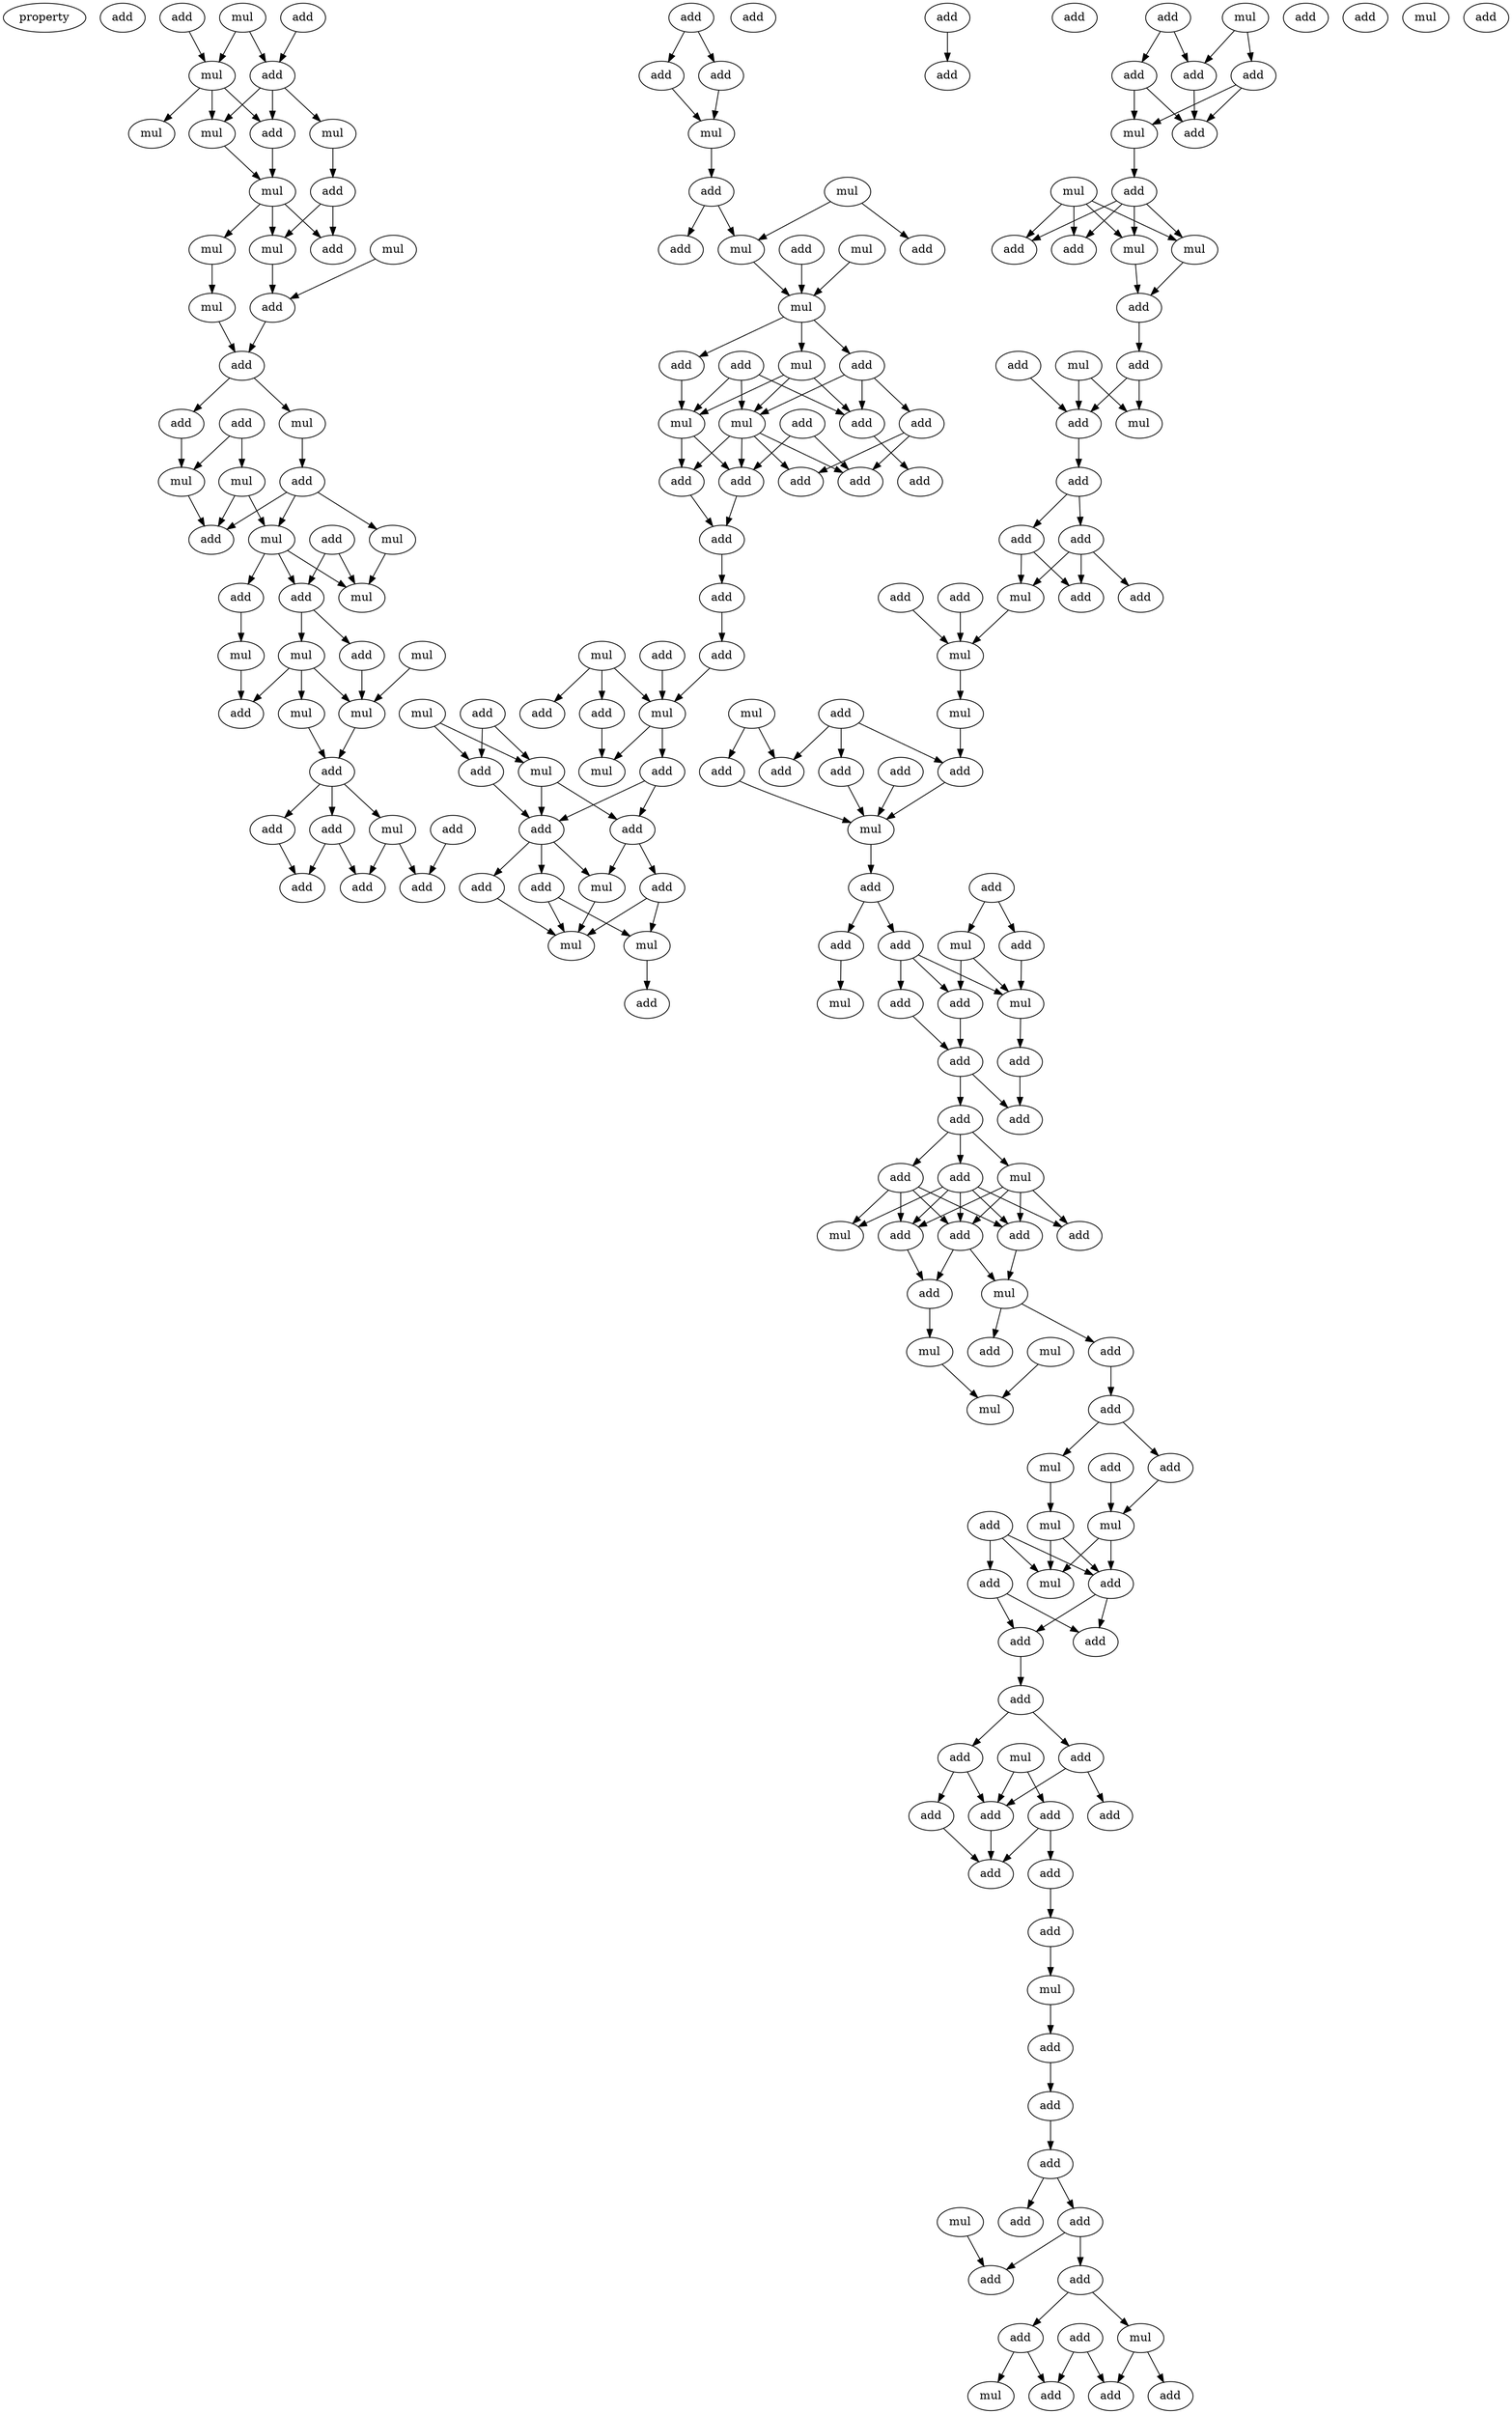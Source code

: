digraph {
    node [fontcolor=black]
    property [mul=2,lf=1.1]
    0 [ label = add ];
    1 [ label = mul ];
    2 [ label = add ];
    3 [ label = add ];
    4 [ label = mul ];
    5 [ label = add ];
    6 [ label = mul ];
    7 [ label = mul ];
    8 [ label = mul ];
    9 [ label = add ];
    10 [ label = mul ];
    11 [ label = add ];
    12 [ label = mul ];
    13 [ label = add ];
    14 [ label = mul ];
    15 [ label = mul ];
    16 [ label = mul ];
    17 [ label = add ];
    18 [ label = add ];
    19 [ label = add ];
    20 [ label = mul ];
    21 [ label = add ];
    22 [ label = add ];
    23 [ label = mul ];
    24 [ label = mul ];
    25 [ label = add ];
    26 [ label = mul ];
    27 [ label = mul ];
    28 [ label = add ];
    29 [ label = mul ];
    30 [ label = add ];
    31 [ label = add ];
    32 [ label = add ];
    33 [ label = mul ];
    34 [ label = mul ];
    35 [ label = mul ];
    36 [ label = add ];
    37 [ label = mul ];
    38 [ label = mul ];
    39 [ label = add ];
    40 [ label = add ];
    41 [ label = add ];
    42 [ label = add ];
    43 [ label = mul ];
    44 [ label = add ];
    45 [ label = add ];
    46 [ label = add ];
    47 [ label = add ];
    48 [ label = add ];
    49 [ label = add ];
    50 [ label = mul ];
    51 [ label = add ];
    52 [ label = mul ];
    53 [ label = add ];
    54 [ label = add ];
    55 [ label = mul ];
    56 [ label = add ];
    57 [ label = mul ];
    58 [ label = mul ];
    59 [ label = mul ];
    60 [ label = add ];
    61 [ label = add ];
    62 [ label = add ];
    63 [ label = add ];
    64 [ label = mul ];
    65 [ label = mul ];
    66 [ label = add ];
    67 [ label = add ];
    68 [ label = add ];
    69 [ label = add ];
    70 [ label = add ];
    71 [ label = add ];
    72 [ label = add ];
    73 [ label = add ];
    74 [ label = add ];
    75 [ label = add ];
    76 [ label = add ];
    77 [ label = add ];
    78 [ label = mul ];
    79 [ label = mul ];
    80 [ label = add ];
    81 [ label = add ];
    82 [ label = mul ];
    83 [ label = add ];
    84 [ label = mul ];
    85 [ label = mul ];
    86 [ label = add ];
    87 [ label = add ];
    88 [ label = add ];
    89 [ label = add ];
    90 [ label = add ];
    91 [ label = add ];
    92 [ label = add ];
    93 [ label = mul ];
    94 [ label = mul ];
    95 [ label = mul ];
    96 [ label = add ];
    97 [ label = add ];
    98 [ label = add ];
    99 [ label = add ];
    100 [ label = add ];
    101 [ label = mul ];
    102 [ label = add ];
    103 [ label = add ];
    104 [ label = add ];
    105 [ label = add ];
    106 [ label = add ];
    107 [ label = mul ];
    108 [ label = mul ];
    109 [ label = add ];
    110 [ label = mul ];
    111 [ label = add ];
    112 [ label = add ];
    113 [ label = mul ];
    114 [ label = add ];
    115 [ label = add ];
    116 [ label = add ];
    117 [ label = mul ];
    118 [ label = add ];
    119 [ label = mul ];
    120 [ label = add ];
    121 [ label = add ];
    122 [ label = add ];
    123 [ label = add ];
    124 [ label = add ];
    125 [ label = mul ];
    126 [ label = add ];
    127 [ label = add ];
    128 [ label = mul ];
    129 [ label = mul ];
    130 [ label = add ];
    131 [ label = mul ];
    132 [ label = add ];
    133 [ label = add ];
    134 [ label = add ];
    135 [ label = add ];
    136 [ label = add ];
    137 [ label = mul ];
    138 [ label = add ];
    139 [ label = add ];
    140 [ label = add ];
    141 [ label = add ];
    142 [ label = add ];
    143 [ label = add ];
    144 [ label = mul ];
    145 [ label = add ];
    146 [ label = mul ];
    147 [ label = mul ];
    148 [ label = add ];
    149 [ label = add ];
    150 [ label = add ];
    151 [ label = add ];
    152 [ label = add ];
    153 [ label = add ];
    154 [ label = add ];
    155 [ label = mul ];
    156 [ label = add ];
    157 [ label = add ];
    158 [ label = add ];
    159 [ label = add ];
    160 [ label = mul ];
    161 [ label = mul ];
    162 [ label = add ];
    163 [ label = mul ];
    164 [ label = add ];
    165 [ label = add ];
    166 [ label = mul ];
    167 [ label = mul ];
    168 [ label = add ];
    169 [ label = mul ];
    170 [ label = add ];
    171 [ label = add ];
    172 [ label = mul ];
    173 [ label = mul ];
    174 [ label = add ];
    175 [ label = add ];
    176 [ label = mul ];
    177 [ label = add ];
    178 [ label = mul ];
    179 [ label = add ];
    180 [ label = add ];
    181 [ label = add ];
    182 [ label = add ];
    183 [ label = mul ];
    184 [ label = add ];
    185 [ label = add ];
    186 [ label = add ];
    187 [ label = add ];
    188 [ label = add ];
    189 [ label = add ];
    190 [ label = add ];
    191 [ label = add ];
    192 [ label = mul ];
    193 [ label = add ];
    194 [ label = add ];
    195 [ label = add ];
    196 [ label = add ];
    197 [ label = add ];
    198 [ label = mul ];
    199 [ label = add ];
    200 [ label = add ];
    201 [ label = add ];
    202 [ label = add ];
    203 [ label = mul ];
    204 [ label = add ];
    205 [ label = add ];
    206 [ label = mul ];
    207 [ label = add ];
    208 [ label = add ];
    1 -> 4 [ name = 0 ];
    1 -> 5 [ name = 1 ];
    2 -> 4 [ name = 2 ];
    3 -> 5 [ name = 3 ];
    4 -> 6 [ name = 4 ];
    4 -> 7 [ name = 5 ];
    4 -> 9 [ name = 6 ];
    5 -> 7 [ name = 7 ];
    5 -> 8 [ name = 8 ];
    5 -> 9 [ name = 9 ];
    7 -> 10 [ name = 10 ];
    8 -> 11 [ name = 11 ];
    9 -> 10 [ name = 12 ];
    10 -> 12 [ name = 13 ];
    10 -> 13 [ name = 14 ];
    10 -> 14 [ name = 15 ];
    11 -> 12 [ name = 16 ];
    11 -> 13 [ name = 17 ];
    12 -> 17 [ name = 18 ];
    14 -> 16 [ name = 19 ];
    15 -> 17 [ name = 20 ];
    16 -> 18 [ name = 21 ];
    17 -> 18 [ name = 22 ];
    18 -> 20 [ name = 23 ];
    18 -> 21 [ name = 24 ];
    19 -> 23 [ name = 25 ];
    19 -> 24 [ name = 26 ];
    20 -> 22 [ name = 27 ];
    21 -> 24 [ name = 28 ];
    22 -> 26 [ name = 29 ];
    22 -> 27 [ name = 30 ];
    22 -> 28 [ name = 31 ];
    23 -> 27 [ name = 32 ];
    23 -> 28 [ name = 33 ];
    24 -> 28 [ name = 34 ];
    25 -> 29 [ name = 35 ];
    25 -> 31 [ name = 36 ];
    26 -> 29 [ name = 37 ];
    27 -> 29 [ name = 38 ];
    27 -> 30 [ name = 39 ];
    27 -> 31 [ name = 40 ];
    30 -> 35 [ name = 41 ];
    31 -> 32 [ name = 42 ];
    31 -> 33 [ name = 43 ];
    32 -> 38 [ name = 44 ];
    33 -> 36 [ name = 45 ];
    33 -> 37 [ name = 46 ];
    33 -> 38 [ name = 47 ];
    34 -> 38 [ name = 48 ];
    35 -> 36 [ name = 49 ];
    37 -> 39 [ name = 50 ];
    38 -> 39 [ name = 51 ];
    39 -> 40 [ name = 52 ];
    39 -> 42 [ name = 53 ];
    39 -> 43 [ name = 54 ];
    40 -> 45 [ name = 55 ];
    40 -> 46 [ name = 56 ];
    41 -> 44 [ name = 57 ];
    42 -> 46 [ name = 58 ];
    43 -> 44 [ name = 59 ];
    43 -> 45 [ name = 60 ];
    47 -> 48 [ name = 61 ];
    47 -> 49 [ name = 62 ];
    48 -> 50 [ name = 63 ];
    49 -> 50 [ name = 64 ];
    50 -> 51 [ name = 65 ];
    51 -> 55 [ name = 66 ];
    51 -> 56 [ name = 67 ];
    52 -> 53 [ name = 68 ];
    52 -> 55 [ name = 69 ];
    54 -> 58 [ name = 70 ];
    55 -> 58 [ name = 71 ];
    57 -> 58 [ name = 72 ];
    58 -> 59 [ name = 73 ];
    58 -> 61 [ name = 74 ];
    58 -> 62 [ name = 75 ];
    59 -> 64 [ name = 76 ];
    59 -> 65 [ name = 77 ];
    59 -> 68 [ name = 78 ];
    60 -> 64 [ name = 79 ];
    60 -> 65 [ name = 80 ];
    60 -> 68 [ name = 81 ];
    61 -> 64 [ name = 82 ];
    61 -> 67 [ name = 83 ];
    61 -> 68 [ name = 84 ];
    62 -> 65 [ name = 85 ];
    64 -> 69 [ name = 86 ];
    64 -> 70 [ name = 87 ];
    64 -> 71 [ name = 88 ];
    64 -> 73 [ name = 89 ];
    65 -> 69 [ name = 90 ];
    65 -> 71 [ name = 91 ];
    66 -> 71 [ name = 92 ];
    66 -> 73 [ name = 93 ];
    67 -> 70 [ name = 94 ];
    67 -> 73 [ name = 95 ];
    68 -> 72 [ name = 96 ];
    69 -> 74 [ name = 97 ];
    71 -> 74 [ name = 98 ];
    74 -> 75 [ name = 99 ];
    75 -> 77 [ name = 100 ];
    76 -> 79 [ name = 101 ];
    77 -> 79 [ name = 102 ];
    78 -> 79 [ name = 103 ];
    78 -> 80 [ name = 104 ];
    78 -> 81 [ name = 105 ];
    79 -> 85 [ name = 106 ];
    79 -> 86 [ name = 107 ];
    81 -> 85 [ name = 108 ];
    82 -> 84 [ name = 109 ];
    82 -> 87 [ name = 110 ];
    83 -> 84 [ name = 111 ];
    83 -> 87 [ name = 112 ];
    84 -> 88 [ name = 113 ];
    84 -> 89 [ name = 114 ];
    86 -> 88 [ name = 115 ];
    86 -> 89 [ name = 116 ];
    87 -> 88 [ name = 117 ];
    88 -> 90 [ name = 118 ];
    88 -> 92 [ name = 119 ];
    88 -> 93 [ name = 120 ];
    89 -> 91 [ name = 121 ];
    89 -> 93 [ name = 122 ];
    90 -> 94 [ name = 123 ];
    90 -> 95 [ name = 124 ];
    91 -> 94 [ name = 125 ];
    91 -> 95 [ name = 126 ];
    92 -> 94 [ name = 127 ];
    93 -> 94 [ name = 128 ];
    95 -> 96 [ name = 129 ];
    97 -> 99 [ name = 130 ];
    100 -> 102 [ name = 131 ];
    100 -> 103 [ name = 132 ];
    101 -> 102 [ name = 133 ];
    101 -> 105 [ name = 134 ];
    102 -> 106 [ name = 135 ];
    103 -> 106 [ name = 136 ];
    103 -> 107 [ name = 137 ];
    105 -> 106 [ name = 138 ];
    105 -> 107 [ name = 139 ];
    107 -> 109 [ name = 140 ];
    108 -> 110 [ name = 141 ];
    108 -> 111 [ name = 142 ];
    108 -> 112 [ name = 143 ];
    108 -> 113 [ name = 144 ];
    109 -> 110 [ name = 145 ];
    109 -> 111 [ name = 146 ];
    109 -> 112 [ name = 147 ];
    109 -> 113 [ name = 148 ];
    110 -> 114 [ name = 149 ];
    113 -> 114 [ name = 150 ];
    114 -> 116 [ name = 151 ];
    115 -> 118 [ name = 152 ];
    116 -> 118 [ name = 153 ];
    116 -> 119 [ name = 154 ];
    117 -> 118 [ name = 155 ];
    117 -> 119 [ name = 156 ];
    118 -> 120 [ name = 157 ];
    120 -> 121 [ name = 158 ];
    120 -> 122 [ name = 159 ];
    121 -> 123 [ name = 160 ];
    121 -> 125 [ name = 161 ];
    121 -> 126 [ name = 162 ];
    122 -> 123 [ name = 163 ];
    122 -> 125 [ name = 164 ];
    124 -> 128 [ name = 165 ];
    125 -> 128 [ name = 166 ];
    127 -> 128 [ name = 167 ];
    128 -> 131 [ name = 168 ];
    129 -> 132 [ name = 169 ];
    129 -> 134 [ name = 170 ];
    130 -> 133 [ name = 171 ];
    130 -> 134 [ name = 172 ];
    130 -> 136 [ name = 173 ];
    131 -> 133 [ name = 174 ];
    132 -> 137 [ name = 175 ];
    133 -> 137 [ name = 176 ];
    135 -> 137 [ name = 177 ];
    136 -> 137 [ name = 178 ];
    137 -> 138 [ name = 179 ];
    138 -> 140 [ name = 180 ];
    138 -> 141 [ name = 181 ];
    139 -> 142 [ name = 182 ];
    139 -> 144 [ name = 183 ];
    140 -> 146 [ name = 184 ];
    141 -> 145 [ name = 185 ];
    141 -> 147 [ name = 186 ];
    141 -> 148 [ name = 187 ];
    142 -> 147 [ name = 188 ];
    144 -> 145 [ name = 189 ];
    144 -> 147 [ name = 190 ];
    145 -> 149 [ name = 191 ];
    147 -> 150 [ name = 192 ];
    148 -> 149 [ name = 193 ];
    149 -> 151 [ name = 194 ];
    149 -> 152 [ name = 195 ];
    150 -> 151 [ name = 196 ];
    152 -> 153 [ name = 197 ];
    152 -> 154 [ name = 198 ];
    152 -> 155 [ name = 199 ];
    153 -> 157 [ name = 200 ];
    153 -> 158 [ name = 201 ];
    153 -> 159 [ name = 202 ];
    153 -> 160 [ name = 203 ];
    154 -> 156 [ name = 204 ];
    154 -> 157 [ name = 205 ];
    154 -> 158 [ name = 206 ];
    154 -> 159 [ name = 207 ];
    154 -> 160 [ name = 208 ];
    155 -> 156 [ name = 209 ];
    155 -> 157 [ name = 210 ];
    155 -> 158 [ name = 211 ];
    155 -> 159 [ name = 212 ];
    157 -> 162 [ name = 213 ];
    158 -> 161 [ name = 214 ];
    158 -> 162 [ name = 215 ];
    159 -> 161 [ name = 216 ];
    161 -> 164 [ name = 217 ];
    161 -> 165 [ name = 218 ];
    162 -> 166 [ name = 219 ];
    163 -> 167 [ name = 220 ];
    165 -> 168 [ name = 221 ];
    166 -> 167 [ name = 222 ];
    168 -> 169 [ name = 223 ];
    168 -> 171 [ name = 224 ];
    169 -> 172 [ name = 225 ];
    170 -> 173 [ name = 226 ];
    171 -> 173 [ name = 227 ];
    172 -> 177 [ name = 228 ];
    172 -> 178 [ name = 229 ];
    173 -> 177 [ name = 230 ];
    173 -> 178 [ name = 231 ];
    174 -> 175 [ name = 232 ];
    174 -> 177 [ name = 233 ];
    174 -> 178 [ name = 234 ];
    175 -> 179 [ name = 235 ];
    175 -> 180 [ name = 236 ];
    177 -> 179 [ name = 237 ];
    177 -> 180 [ name = 238 ];
    179 -> 181 [ name = 239 ];
    181 -> 182 [ name = 240 ];
    181 -> 184 [ name = 241 ];
    182 -> 187 [ name = 242 ];
    182 -> 188 [ name = 243 ];
    183 -> 185 [ name = 244 ];
    183 -> 188 [ name = 245 ];
    184 -> 186 [ name = 246 ];
    184 -> 188 [ name = 247 ];
    185 -> 189 [ name = 248 ];
    185 -> 190 [ name = 249 ];
    186 -> 190 [ name = 250 ];
    188 -> 190 [ name = 251 ];
    189 -> 191 [ name = 252 ];
    191 -> 192 [ name = 253 ];
    192 -> 193 [ name = 254 ];
    193 -> 194 [ name = 255 ];
    194 -> 196 [ name = 256 ];
    196 -> 197 [ name = 257 ];
    196 -> 199 [ name = 258 ];
    197 -> 200 [ name = 259 ];
    197 -> 201 [ name = 260 ];
    198 -> 200 [ name = 261 ];
    201 -> 203 [ name = 262 ];
    201 -> 204 [ name = 263 ];
    202 -> 207 [ name = 264 ];
    202 -> 208 [ name = 265 ];
    203 -> 205 [ name = 266 ];
    203 -> 207 [ name = 267 ];
    204 -> 206 [ name = 268 ];
    204 -> 208 [ name = 269 ];
}
